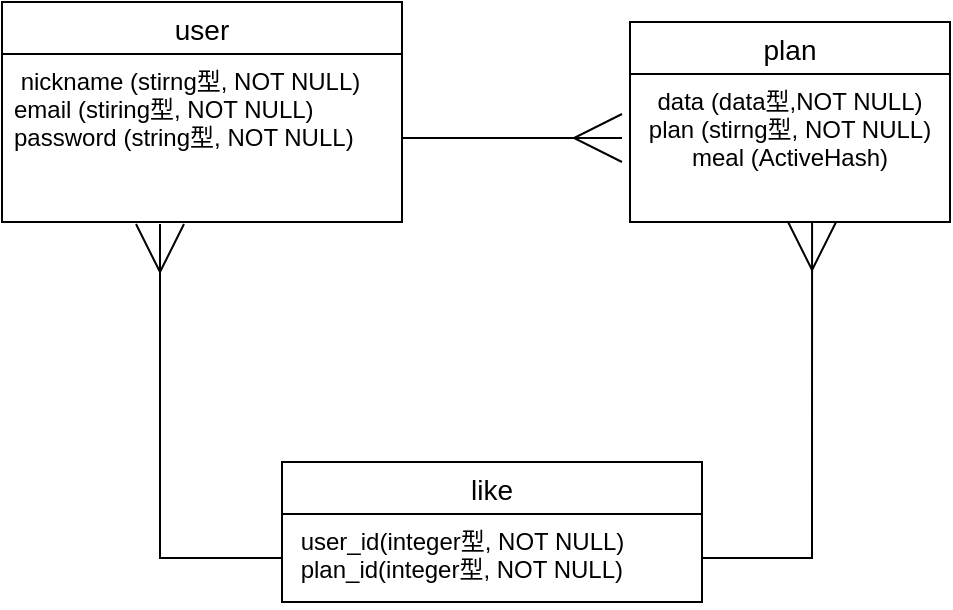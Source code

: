 <mxfile>
    <diagram id="a-g2vdeSID8yd2o0Vlla" name="ページ1">
        <mxGraphModel dx="410" dy="520" grid="1" gridSize="10" guides="1" tooltips="1" connect="1" arrows="1" fold="1" page="1" pageScale="1" pageWidth="827" pageHeight="1169" math="0" shadow="0">
            <root>
                <mxCell id="0"/>
                <mxCell id="1" parent="0"/>
                <mxCell id="16" value="user" style="swimlane;fontStyle=0;childLayout=stackLayout;horizontal=1;startSize=26;horizontalStack=0;resizeParent=1;resizeParentMax=0;resizeLast=0;collapsible=1;marginBottom=0;align=center;fontSize=14;" parent="1" vertex="1">
                    <mxGeometry x="20" y="20" width="200" height="110" as="geometry"/>
                </mxCell>
                <mxCell id="18" value=" nickname (stirng型, NOT NULL)&#10;email (stiring型, NOT NULL)&#10;password (string型, NOT NULL)&#10;" style="text;strokeColor=none;fillColor=none;spacingLeft=4;spacingRight=4;overflow=hidden;rotatable=0;points=[[0,0.5],[1,0.5]];portConstraint=eastwest;fontSize=12;" parent="16" vertex="1">
                    <mxGeometry y="26" width="200" height="84" as="geometry"/>
                </mxCell>
                <mxCell id="21" value="plan" style="swimlane;fontStyle=0;childLayout=stackLayout;horizontal=1;startSize=26;horizontalStack=0;resizeParent=1;resizeParentMax=0;resizeLast=0;collapsible=1;marginBottom=0;align=center;fontSize=14;" parent="1" vertex="1">
                    <mxGeometry x="334" y="30" width="160" height="100" as="geometry"/>
                </mxCell>
                <mxCell id="24" value="data (data型,NOT NULL)&#10;plan (stirng型, NOT NULL)&#10;meal (ActiveHash)&#10; " style="text;strokeColor=none;fillColor=none;spacingLeft=4;spacingRight=4;overflow=hidden;rotatable=0;points=[[0,0.5],[1,0.5]];portConstraint=eastwest;fontSize=12;align=center;" parent="21" vertex="1">
                    <mxGeometry y="26" width="160" height="74" as="geometry"/>
                </mxCell>
                <mxCell id="26" style="edgeStyle=orthogonalEdgeStyle;rounded=0;orthogonalLoop=1;jettySize=auto;html=1;endArrow=ERmany;endFill=0;jumpSize=5;endSize=22;startSize=19;" parent="1" source="18" edge="1">
                    <mxGeometry relative="1" as="geometry">
                        <mxPoint x="330" y="88" as="targetPoint"/>
                    </mxGeometry>
                </mxCell>
                <mxCell id="27" value="like" style="swimlane;fontStyle=0;childLayout=stackLayout;horizontal=1;startSize=26;horizontalStack=0;resizeParent=1;resizeParentMax=0;resizeLast=0;collapsible=1;marginBottom=0;align=center;fontSize=14;" vertex="1" parent="1">
                    <mxGeometry x="160" y="250" width="210" height="70" as="geometry"/>
                </mxCell>
                <mxCell id="28" value=" user_id(integer型, NOT NULL)&#10; plan_id(integer型, NOT NULL)" style="text;strokeColor=none;fillColor=none;spacingLeft=4;spacingRight=4;overflow=hidden;rotatable=0;points=[[0,0.5],[1,0.5]];portConstraint=eastwest;fontSize=12;" vertex="1" parent="27">
                    <mxGeometry y="26" width="210" height="44" as="geometry"/>
                </mxCell>
                <mxCell id="32" style="edgeStyle=orthogonalEdgeStyle;rounded=0;orthogonalLoop=1;jettySize=auto;html=1;exitX=0;exitY=0.5;exitDx=0;exitDy=0;entryX=0.395;entryY=1.012;entryDx=0;entryDy=0;entryPerimeter=0;endArrow=ERmany;endFill=0;endSize=22;" edge="1" parent="1" source="28" target="18">
                    <mxGeometry relative="1" as="geometry">
                        <mxPoint x="100" y="140" as="targetPoint"/>
                    </mxGeometry>
                </mxCell>
                <mxCell id="33" style="edgeStyle=orthogonalEdgeStyle;rounded=0;orthogonalLoop=1;jettySize=auto;html=1;exitX=1;exitY=0.5;exitDx=0;exitDy=0;entryX=0.569;entryY=1;entryDx=0;entryDy=0;entryPerimeter=0;endArrow=ERmany;endFill=0;endSize=22;" edge="1" parent="1" source="28" target="24">
                    <mxGeometry relative="1" as="geometry">
                        <mxPoint x="432" y="150" as="targetPoint"/>
                    </mxGeometry>
                </mxCell>
            </root>
        </mxGraphModel>
    </diagram>
</mxfile>